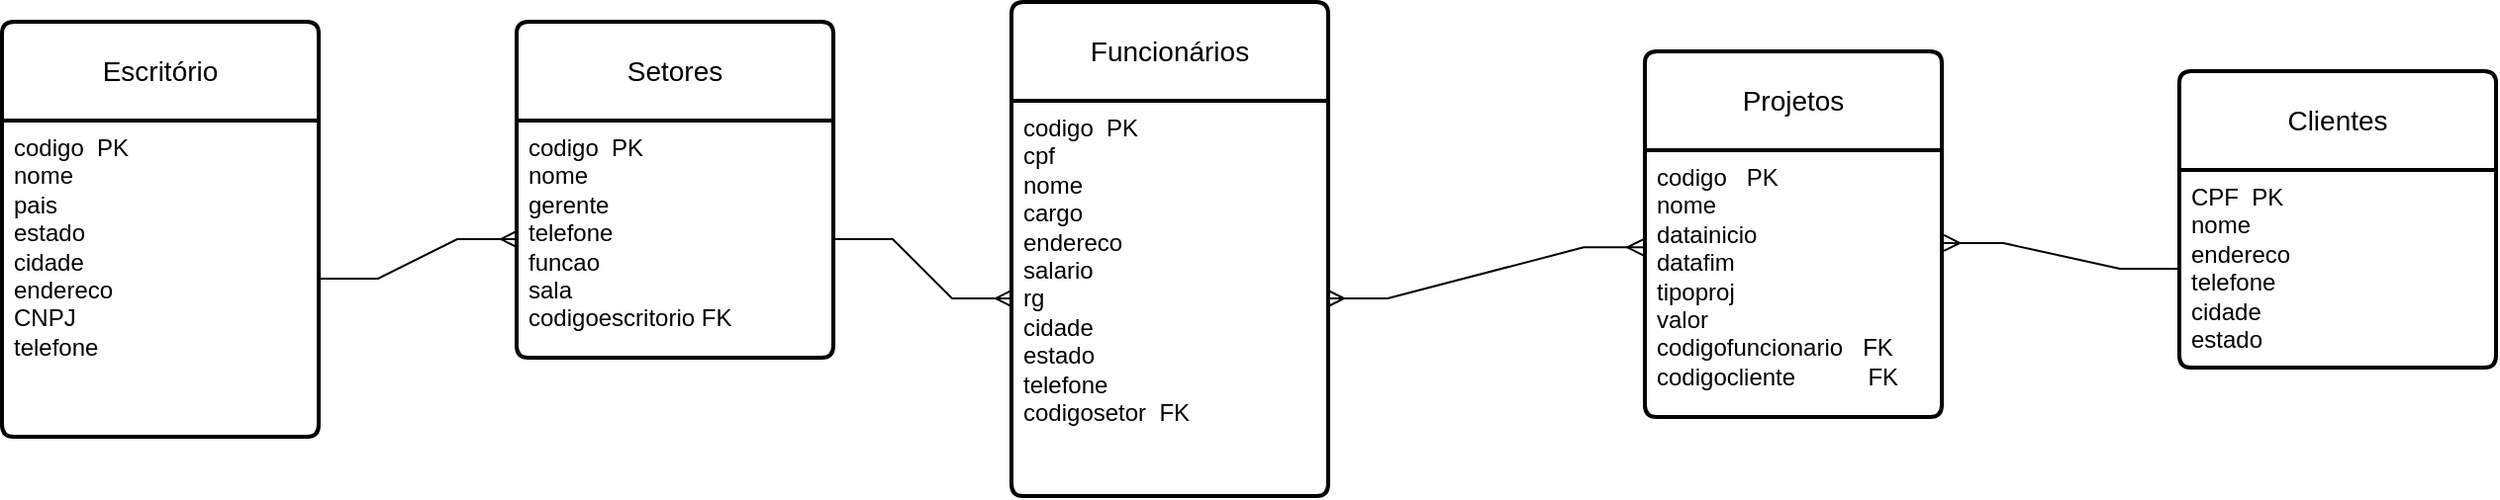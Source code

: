 <mxfile version="24.4.2" type="device">
  <diagram name="Página-1" id="zXDiG4dHFzsJucFpgHud">
    <mxGraphModel dx="1707" dy="468" grid="1" gridSize="10" guides="1" tooltips="1" connect="1" arrows="1" fold="1" page="1" pageScale="1" pageWidth="827" pageHeight="1169" math="0" shadow="0">
      <root>
        <mxCell id="0" />
        <mxCell id="1" parent="0" />
        <mxCell id="z76EaLrn7gxZeOPeg9KD-2" value="Escritório" style="swimlane;childLayout=stackLayout;horizontal=1;startSize=50;horizontalStack=0;rounded=1;fontSize=14;fontStyle=0;strokeWidth=2;resizeParent=0;resizeLast=1;shadow=0;dashed=0;align=center;arcSize=4;whiteSpace=wrap;html=1;" vertex="1" parent="1">
          <mxGeometry x="-210" y="110" width="160" height="210" as="geometry" />
        </mxCell>
        <mxCell id="z76EaLrn7gxZeOPeg9KD-3" value="codigo&amp;nbsp; PK&lt;div&gt;nome&lt;/div&gt;&lt;div&gt;pais&lt;/div&gt;&lt;div&gt;estado&lt;/div&gt;&lt;div&gt;cidade&lt;/div&gt;&lt;div&gt;endereco&lt;/div&gt;&lt;div&gt;CNPJ&lt;/div&gt;&lt;div&gt;telefone&lt;/div&gt;&lt;div&gt;&lt;br&gt;&lt;/div&gt;" style="align=left;strokeColor=none;fillColor=none;spacingLeft=4;fontSize=12;verticalAlign=top;resizable=0;rotatable=0;part=1;html=1;" vertex="1" parent="z76EaLrn7gxZeOPeg9KD-2">
          <mxGeometry y="50" width="160" height="160" as="geometry" />
        </mxCell>
        <mxCell id="z76EaLrn7gxZeOPeg9KD-4" value="Funcionários" style="swimlane;childLayout=stackLayout;horizontal=1;startSize=50;horizontalStack=0;rounded=1;fontSize=14;fontStyle=0;strokeWidth=2;resizeParent=0;resizeLast=1;shadow=0;dashed=0;align=center;arcSize=4;whiteSpace=wrap;html=1;" vertex="1" parent="1">
          <mxGeometry x="300" y="100" width="160" height="250" as="geometry" />
        </mxCell>
        <mxCell id="z76EaLrn7gxZeOPeg9KD-5" value="codigo&amp;nbsp; PK&lt;div&gt;cpf&lt;br&gt;&lt;div&gt;nome&lt;/div&gt;&lt;div&gt;cargo&lt;/div&gt;&lt;div&gt;endereco&lt;/div&gt;&lt;div&gt;salario&lt;/div&gt;&lt;div&gt;rg&lt;/div&gt;&lt;div&gt;cidade&lt;/div&gt;&lt;div&gt;estado&lt;/div&gt;&lt;div&gt;telefone&lt;/div&gt;&lt;div&gt;codigosetor&amp;nbsp; FK&lt;/div&gt;&lt;div&gt;&lt;br&gt;&lt;/div&gt;&lt;div&gt;&lt;br&gt;&lt;/div&gt;&lt;/div&gt;" style="align=left;strokeColor=none;fillColor=none;spacingLeft=4;fontSize=12;verticalAlign=top;resizable=0;rotatable=0;part=1;html=1;" vertex="1" parent="z76EaLrn7gxZeOPeg9KD-4">
          <mxGeometry y="50" width="160" height="200" as="geometry" />
        </mxCell>
        <mxCell id="z76EaLrn7gxZeOPeg9KD-6" value="Setores" style="swimlane;childLayout=stackLayout;horizontal=1;startSize=50;horizontalStack=0;rounded=1;fontSize=14;fontStyle=0;strokeWidth=2;resizeParent=0;resizeLast=1;shadow=0;dashed=0;align=center;arcSize=4;whiteSpace=wrap;html=1;" vertex="1" parent="1">
          <mxGeometry x="50" y="110" width="160" height="170" as="geometry" />
        </mxCell>
        <mxCell id="z76EaLrn7gxZeOPeg9KD-7" value="codigo&amp;nbsp; PK&lt;div&gt;nome&lt;/div&gt;&lt;div&gt;gerente&lt;/div&gt;&lt;div&gt;telefone&lt;/div&gt;&lt;div&gt;funcao&lt;/div&gt;&lt;div&gt;sala&lt;/div&gt;&lt;div&gt;&lt;span style=&quot;background-color: initial;&quot;&gt;codigoescritorio FK&lt;/span&gt;&lt;/div&gt;&lt;div&gt;&lt;span style=&quot;background-color: initial;&quot;&gt;&amp;nbsp;&lt;/span&gt;&lt;br&gt;&lt;/div&gt;" style="align=left;strokeColor=none;fillColor=none;spacingLeft=4;fontSize=12;verticalAlign=top;resizable=0;rotatable=0;part=1;html=1;" vertex="1" parent="z76EaLrn7gxZeOPeg9KD-6">
          <mxGeometry y="50" width="160" height="120" as="geometry" />
        </mxCell>
        <mxCell id="z76EaLrn7gxZeOPeg9KD-14" value="Clientes" style="swimlane;childLayout=stackLayout;horizontal=1;startSize=50;horizontalStack=0;rounded=1;fontSize=14;fontStyle=0;strokeWidth=2;resizeParent=0;resizeLast=1;shadow=0;dashed=0;align=center;arcSize=4;whiteSpace=wrap;html=1;" vertex="1" parent="1">
          <mxGeometry x="890" y="135" width="160" height="150" as="geometry" />
        </mxCell>
        <mxCell id="z76EaLrn7gxZeOPeg9KD-15" value="CPF&amp;nbsp; PK&lt;div&gt;nome&amp;nbsp;&lt;/div&gt;&lt;div&gt;endereco&lt;/div&gt;&lt;div&gt;telefone&lt;/div&gt;&lt;div&gt;cidade&lt;/div&gt;&lt;div&gt;estado&lt;/div&gt;" style="align=left;strokeColor=none;fillColor=none;spacingLeft=4;fontSize=12;verticalAlign=top;resizable=0;rotatable=0;part=1;html=1;" vertex="1" parent="z76EaLrn7gxZeOPeg9KD-14">
          <mxGeometry y="50" width="160" height="100" as="geometry" />
        </mxCell>
        <mxCell id="z76EaLrn7gxZeOPeg9KD-16" value="Projetos" style="swimlane;childLayout=stackLayout;horizontal=1;startSize=50;horizontalStack=0;rounded=1;fontSize=14;fontStyle=0;strokeWidth=2;resizeParent=0;resizeLast=1;shadow=0;dashed=0;align=center;arcSize=4;whiteSpace=wrap;html=1;" vertex="1" parent="1">
          <mxGeometry x="620" y="125" width="150" height="185" as="geometry" />
        </mxCell>
        <mxCell id="z76EaLrn7gxZeOPeg9KD-17" value="codigo&amp;nbsp; &amp;nbsp;PK&lt;div&gt;nome&lt;/div&gt;&lt;div&gt;datainicio&lt;/div&gt;&lt;div&gt;datafim&lt;/div&gt;&lt;div&gt;tipoproj&lt;/div&gt;&lt;div&gt;valor&lt;/div&gt;&lt;div&gt;codigofuncionario&amp;nbsp; &amp;nbsp;FK&lt;/div&gt;&lt;div&gt;codigocliente&amp;nbsp; &amp;nbsp; &amp;nbsp; &amp;nbsp; &amp;nbsp; &amp;nbsp;FK&lt;/div&gt;" style="align=left;strokeColor=none;fillColor=none;spacingLeft=4;fontSize=12;verticalAlign=top;resizable=0;rotatable=0;part=1;html=1;" vertex="1" parent="z76EaLrn7gxZeOPeg9KD-16">
          <mxGeometry y="50" width="150" height="135" as="geometry" />
        </mxCell>
        <mxCell id="z76EaLrn7gxZeOPeg9KD-24" value="" style="edgeStyle=entityRelationEdgeStyle;fontSize=12;html=1;endArrow=ERmany;rounded=0;exitX=1;exitY=0.5;exitDx=0;exitDy=0;" edge="1" parent="1" source="z76EaLrn7gxZeOPeg9KD-3" target="z76EaLrn7gxZeOPeg9KD-7">
          <mxGeometry width="100" height="100" relative="1" as="geometry">
            <mxPoint x="50" y="280" as="sourcePoint" />
            <mxPoint x="150" y="180" as="targetPoint" />
          </mxGeometry>
        </mxCell>
        <mxCell id="z76EaLrn7gxZeOPeg9KD-25" value="" style="edgeStyle=entityRelationEdgeStyle;fontSize=12;html=1;endArrow=ERmany;rounded=0;" edge="1" parent="1" source="z76EaLrn7gxZeOPeg9KD-7" target="z76EaLrn7gxZeOPeg9KD-5">
          <mxGeometry width="100" height="100" relative="1" as="geometry">
            <mxPoint x="50" y="280" as="sourcePoint" />
            <mxPoint x="150" y="180" as="targetPoint" />
          </mxGeometry>
        </mxCell>
        <mxCell id="z76EaLrn7gxZeOPeg9KD-27" value="" style="edgeStyle=entityRelationEdgeStyle;fontSize=12;html=1;endArrow=ERmany;startArrow=ERmany;rounded=0;entryX=-0.006;entryY=0.364;entryDx=0;entryDy=0;entryPerimeter=0;" edge="1" parent="1" source="z76EaLrn7gxZeOPeg9KD-5" target="z76EaLrn7gxZeOPeg9KD-17">
          <mxGeometry width="100" height="100" relative="1" as="geometry">
            <mxPoint x="670" y="280" as="sourcePoint" />
            <mxPoint x="770" y="180" as="targetPoint" />
          </mxGeometry>
        </mxCell>
        <mxCell id="z76EaLrn7gxZeOPeg9KD-29" value="" style="edgeStyle=entityRelationEdgeStyle;fontSize=12;html=1;endArrow=ERmany;rounded=0;entryX=1.007;entryY=0.348;entryDx=0;entryDy=0;entryPerimeter=0;" edge="1" parent="1" source="z76EaLrn7gxZeOPeg9KD-15" target="z76EaLrn7gxZeOPeg9KD-17">
          <mxGeometry width="100" height="100" relative="1" as="geometry">
            <mxPoint x="840" y="230" as="sourcePoint" />
            <mxPoint x="670" y="180" as="targetPoint" />
          </mxGeometry>
        </mxCell>
      </root>
    </mxGraphModel>
  </diagram>
</mxfile>
